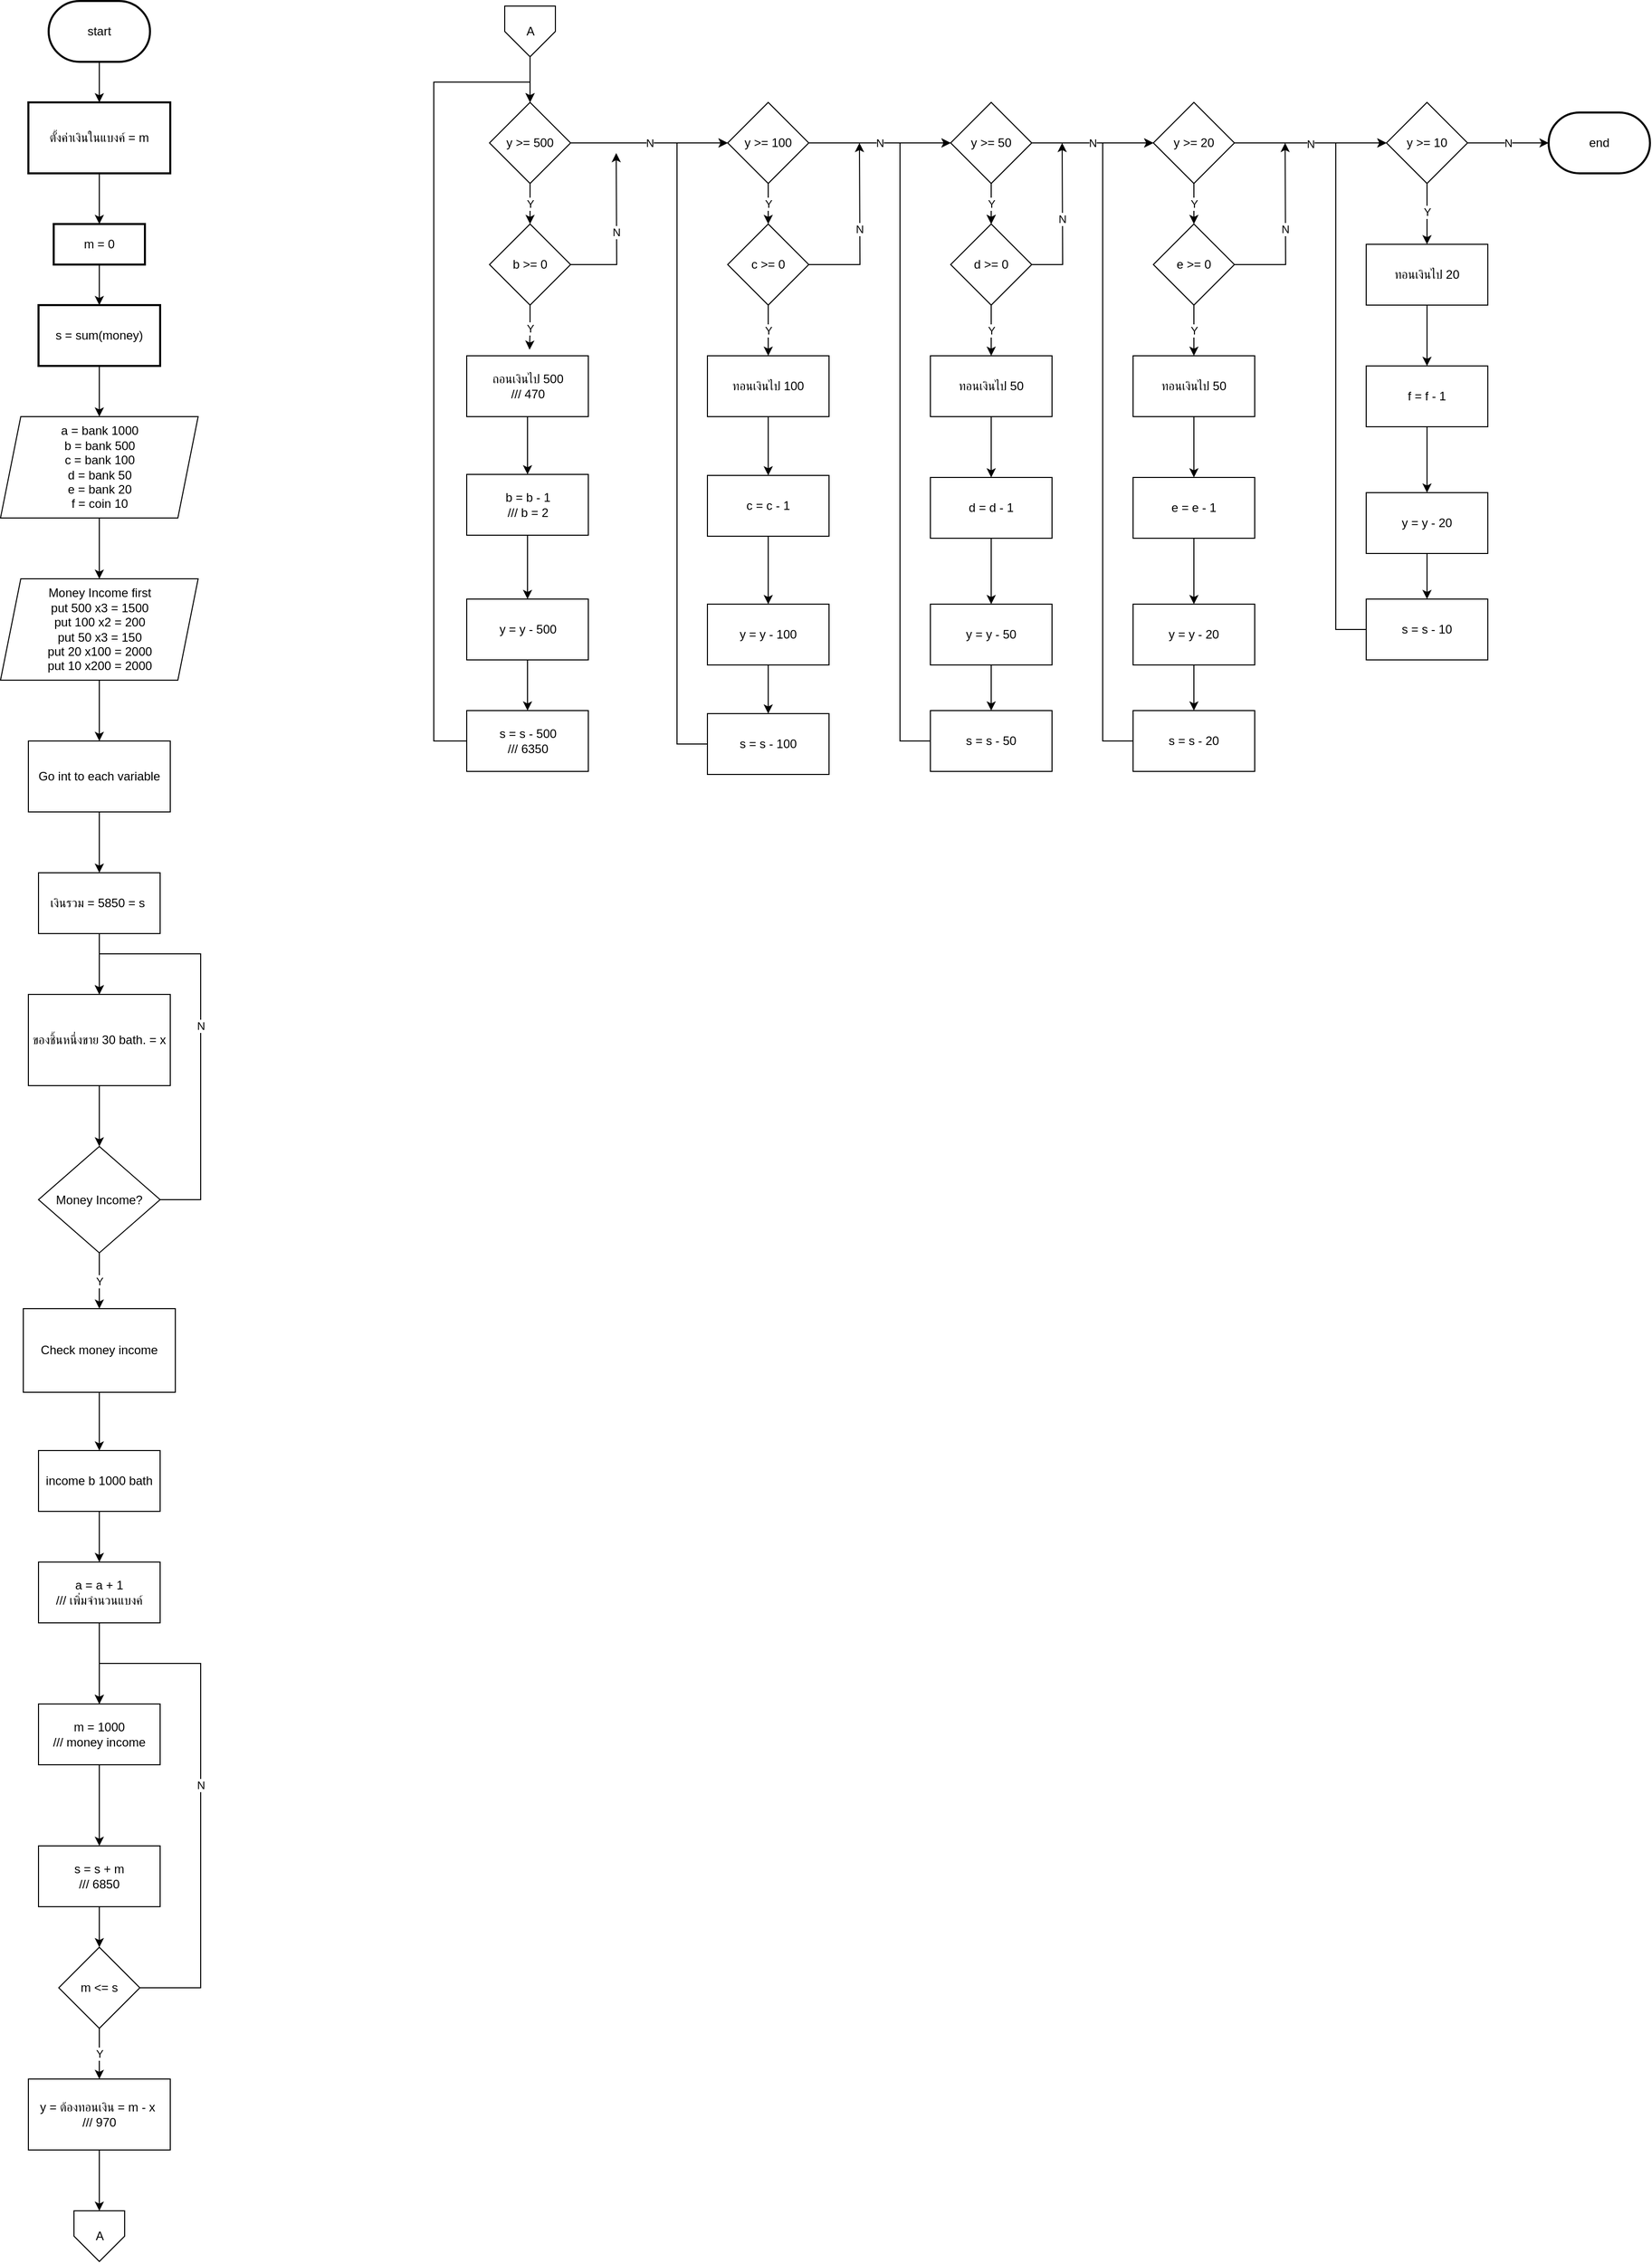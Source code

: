 <mxfile version="24.6.4" type="device">
  <diagram name="Page-1" id="R7sWfN2b3Eqo9bH7P_zw">
    <mxGraphModel dx="1687" dy="746" grid="1" gridSize="10" guides="1" tooltips="1" connect="1" arrows="1" fold="1" page="1" pageScale="1" pageWidth="2200" pageHeight="2800" math="0" shadow="0">
      <root>
        <mxCell id="0" />
        <mxCell id="1" parent="0" />
        <mxCell id="VtPMC0J878JP4hr4jQPx-3" value="" style="edgeStyle=orthogonalEdgeStyle;rounded=0;orthogonalLoop=1;jettySize=auto;html=1;" edge="1" parent="1" source="VtPMC0J878JP4hr4jQPx-1" target="VtPMC0J878JP4hr4jQPx-2">
          <mxGeometry relative="1" as="geometry" />
        </mxCell>
        <mxCell id="VtPMC0J878JP4hr4jQPx-1" value="start" style="strokeWidth=2;html=1;shape=mxgraph.flowchart.terminator;whiteSpace=wrap;" vertex="1" parent="1">
          <mxGeometry x="250" y="40" width="100" height="60" as="geometry" />
        </mxCell>
        <mxCell id="VtPMC0J878JP4hr4jQPx-10" value="" style="edgeStyle=orthogonalEdgeStyle;rounded=0;orthogonalLoop=1;jettySize=auto;html=1;" edge="1" parent="1" source="VtPMC0J878JP4hr4jQPx-2" target="VtPMC0J878JP4hr4jQPx-9">
          <mxGeometry relative="1" as="geometry" />
        </mxCell>
        <mxCell id="VtPMC0J878JP4hr4jQPx-2" value="ตั้งค่าเงินในแบงค์ = m" style="whiteSpace=wrap;html=1;strokeWidth=2;" vertex="1" parent="1">
          <mxGeometry x="230" y="140" width="140" height="70" as="geometry" />
        </mxCell>
        <mxCell id="VtPMC0J878JP4hr4jQPx-13" value="" style="edgeStyle=orthogonalEdgeStyle;rounded=0;orthogonalLoop=1;jettySize=auto;html=1;" edge="1" parent="1" source="VtPMC0J878JP4hr4jQPx-9" target="VtPMC0J878JP4hr4jQPx-12">
          <mxGeometry relative="1" as="geometry" />
        </mxCell>
        <mxCell id="VtPMC0J878JP4hr4jQPx-9" value="m = 0" style="whiteSpace=wrap;html=1;strokeWidth=2;" vertex="1" parent="1">
          <mxGeometry x="255" y="260" width="90" height="40" as="geometry" />
        </mxCell>
        <mxCell id="VtPMC0J878JP4hr4jQPx-17" style="edgeStyle=orthogonalEdgeStyle;rounded=0;orthogonalLoop=1;jettySize=auto;html=1;exitX=0.5;exitY=1;exitDx=0;exitDy=0;entryX=0.5;entryY=0;entryDx=0;entryDy=0;" edge="1" parent="1" source="VtPMC0J878JP4hr4jQPx-12" target="VtPMC0J878JP4hr4jQPx-16">
          <mxGeometry relative="1" as="geometry" />
        </mxCell>
        <mxCell id="VtPMC0J878JP4hr4jQPx-12" value="s = sum(money)" style="whiteSpace=wrap;html=1;strokeWidth=2;" vertex="1" parent="1">
          <mxGeometry x="240" y="340" width="120" height="60" as="geometry" />
        </mxCell>
        <mxCell id="VtPMC0J878JP4hr4jQPx-19" value="" style="edgeStyle=orthogonalEdgeStyle;rounded=0;orthogonalLoop=1;jettySize=auto;html=1;" edge="1" parent="1" source="VtPMC0J878JP4hr4jQPx-16" target="VtPMC0J878JP4hr4jQPx-18">
          <mxGeometry relative="1" as="geometry" />
        </mxCell>
        <mxCell id="VtPMC0J878JP4hr4jQPx-16" value="a = bank 1000&lt;div&gt;b = bank 500&lt;/div&gt;&lt;div&gt;c = bank 100&lt;/div&gt;&lt;div&gt;d = bank 50&lt;/div&gt;&lt;div&gt;e = bank 20&lt;/div&gt;&lt;div&gt;f = coin 10&lt;/div&gt;" style="shape=parallelogram;perimeter=parallelogramPerimeter;whiteSpace=wrap;html=1;fixedSize=1;" vertex="1" parent="1">
          <mxGeometry x="202.5" y="450" width="195" height="100" as="geometry" />
        </mxCell>
        <mxCell id="VtPMC0J878JP4hr4jQPx-21" value="" style="edgeStyle=orthogonalEdgeStyle;rounded=0;orthogonalLoop=1;jettySize=auto;html=1;" edge="1" parent="1" source="VtPMC0J878JP4hr4jQPx-18" target="VtPMC0J878JP4hr4jQPx-20">
          <mxGeometry relative="1" as="geometry" />
        </mxCell>
        <mxCell id="VtPMC0J878JP4hr4jQPx-18" value="Money Income first&lt;div&gt;put 500 x3 = 1500&lt;/div&gt;&lt;div&gt;put 100 x2 = 200&lt;/div&gt;&lt;div&gt;put 50 x3 = 150&lt;/div&gt;&lt;div&gt;put 20 x100 = 2000&lt;/div&gt;&lt;div&gt;put 10 x200 = 2000&lt;/div&gt;" style="shape=parallelogram;perimeter=parallelogramPerimeter;whiteSpace=wrap;html=1;fixedSize=1;" vertex="1" parent="1">
          <mxGeometry x="202.5" y="610" width="195" height="100" as="geometry" />
        </mxCell>
        <mxCell id="VtPMC0J878JP4hr4jQPx-23" value="" style="edgeStyle=orthogonalEdgeStyle;rounded=0;orthogonalLoop=1;jettySize=auto;html=1;" edge="1" parent="1" source="VtPMC0J878JP4hr4jQPx-20" target="VtPMC0J878JP4hr4jQPx-22">
          <mxGeometry relative="1" as="geometry" />
        </mxCell>
        <mxCell id="VtPMC0J878JP4hr4jQPx-20" value="Go int to each variable" style="whiteSpace=wrap;html=1;" vertex="1" parent="1">
          <mxGeometry x="230" y="770" width="140" height="70" as="geometry" />
        </mxCell>
        <mxCell id="VtPMC0J878JP4hr4jQPx-25" value="" style="edgeStyle=orthogonalEdgeStyle;rounded=0;orthogonalLoop=1;jettySize=auto;html=1;" edge="1" parent="1" source="VtPMC0J878JP4hr4jQPx-22" target="VtPMC0J878JP4hr4jQPx-24">
          <mxGeometry relative="1" as="geometry" />
        </mxCell>
        <mxCell id="VtPMC0J878JP4hr4jQPx-22" value="เงินรวม = 5850 = s&amp;nbsp;" style="whiteSpace=wrap;html=1;" vertex="1" parent="1">
          <mxGeometry x="240" y="900" width="120" height="60" as="geometry" />
        </mxCell>
        <mxCell id="VtPMC0J878JP4hr4jQPx-27" value="" style="edgeStyle=orthogonalEdgeStyle;rounded=0;orthogonalLoop=1;jettySize=auto;html=1;" edge="1" parent="1" source="VtPMC0J878JP4hr4jQPx-24" target="VtPMC0J878JP4hr4jQPx-26">
          <mxGeometry relative="1" as="geometry" />
        </mxCell>
        <mxCell id="VtPMC0J878JP4hr4jQPx-24" value="ของชิ้นหนึ่งขาย 30 bath. = x" style="whiteSpace=wrap;html=1;" vertex="1" parent="1">
          <mxGeometry x="230" y="1020" width="140" height="90" as="geometry" />
        </mxCell>
        <mxCell id="VtPMC0J878JP4hr4jQPx-29" value="Y" style="edgeStyle=orthogonalEdgeStyle;rounded=0;orthogonalLoop=1;jettySize=auto;html=1;" edge="1" parent="1" source="VtPMC0J878JP4hr4jQPx-26" target="VtPMC0J878JP4hr4jQPx-28">
          <mxGeometry relative="1" as="geometry" />
        </mxCell>
        <mxCell id="VtPMC0J878JP4hr4jQPx-62" value="N" style="edgeStyle=orthogonalEdgeStyle;rounded=0;orthogonalLoop=1;jettySize=auto;html=1;exitX=1;exitY=0.5;exitDx=0;exitDy=0;entryX=0.5;entryY=0;entryDx=0;entryDy=0;" edge="1" parent="1" source="VtPMC0J878JP4hr4jQPx-26" target="VtPMC0J878JP4hr4jQPx-24">
          <mxGeometry relative="1" as="geometry">
            <Array as="points">
              <mxPoint x="400" y="1223" />
              <mxPoint x="400" y="980" />
              <mxPoint x="300" y="980" />
            </Array>
          </mxGeometry>
        </mxCell>
        <mxCell id="VtPMC0J878JP4hr4jQPx-26" value="Money Income?" style="rhombus;whiteSpace=wrap;html=1;" vertex="1" parent="1">
          <mxGeometry x="240" y="1170" width="120" height="105" as="geometry" />
        </mxCell>
        <mxCell id="VtPMC0J878JP4hr4jQPx-31" value="" style="edgeStyle=orthogonalEdgeStyle;rounded=0;orthogonalLoop=1;jettySize=auto;html=1;" edge="1" parent="1" source="VtPMC0J878JP4hr4jQPx-28" target="VtPMC0J878JP4hr4jQPx-30">
          <mxGeometry relative="1" as="geometry" />
        </mxCell>
        <mxCell id="VtPMC0J878JP4hr4jQPx-28" value="Check money income" style="whiteSpace=wrap;html=1;" vertex="1" parent="1">
          <mxGeometry x="225" y="1330" width="150" height="82.5" as="geometry" />
        </mxCell>
        <mxCell id="VtPMC0J878JP4hr4jQPx-37" value="" style="edgeStyle=orthogonalEdgeStyle;rounded=0;orthogonalLoop=1;jettySize=auto;html=1;" edge="1" parent="1" source="VtPMC0J878JP4hr4jQPx-30" target="VtPMC0J878JP4hr4jQPx-36">
          <mxGeometry relative="1" as="geometry" />
        </mxCell>
        <mxCell id="VtPMC0J878JP4hr4jQPx-30" value="income b 1000 bath" style="whiteSpace=wrap;html=1;" vertex="1" parent="1">
          <mxGeometry x="240" y="1470" width="120" height="60" as="geometry" />
        </mxCell>
        <mxCell id="VtPMC0J878JP4hr4jQPx-39" value="" style="edgeStyle=orthogonalEdgeStyle;rounded=0;orthogonalLoop=1;jettySize=auto;html=1;" edge="1" parent="1" source="VtPMC0J878JP4hr4jQPx-36" target="VtPMC0J878JP4hr4jQPx-38">
          <mxGeometry relative="1" as="geometry" />
        </mxCell>
        <mxCell id="VtPMC0J878JP4hr4jQPx-36" value="a = a + 1&lt;div&gt;/// เพิ่มจำนวนแบงค์&lt;/div&gt;" style="whiteSpace=wrap;html=1;" vertex="1" parent="1">
          <mxGeometry x="240" y="1580" width="120" height="60" as="geometry" />
        </mxCell>
        <mxCell id="VtPMC0J878JP4hr4jQPx-56" value="" style="edgeStyle=orthogonalEdgeStyle;rounded=0;orthogonalLoop=1;jettySize=auto;html=1;" edge="1" parent="1" source="VtPMC0J878JP4hr4jQPx-38" target="VtPMC0J878JP4hr4jQPx-55">
          <mxGeometry relative="1" as="geometry" />
        </mxCell>
        <mxCell id="VtPMC0J878JP4hr4jQPx-38" value="m = 1000&lt;div&gt;/// money income&lt;/div&gt;" style="whiteSpace=wrap;html=1;" vertex="1" parent="1">
          <mxGeometry x="240" y="1720" width="120" height="60" as="geometry" />
        </mxCell>
        <mxCell id="VtPMC0J878JP4hr4jQPx-45" value="Y" style="edgeStyle=orthogonalEdgeStyle;rounded=0;orthogonalLoop=1;jettySize=auto;html=1;" edge="1" parent="1" source="VtPMC0J878JP4hr4jQPx-42" target="VtPMC0J878JP4hr4jQPx-44">
          <mxGeometry relative="1" as="geometry" />
        </mxCell>
        <mxCell id="VtPMC0J878JP4hr4jQPx-63" value="N" style="edgeStyle=orthogonalEdgeStyle;rounded=0;orthogonalLoop=1;jettySize=auto;html=1;exitX=1;exitY=0.5;exitDx=0;exitDy=0;entryX=0.5;entryY=0;entryDx=0;entryDy=0;" edge="1" parent="1" source="VtPMC0J878JP4hr4jQPx-42" target="VtPMC0J878JP4hr4jQPx-38">
          <mxGeometry relative="1" as="geometry">
            <Array as="points">
              <mxPoint x="400" y="2000" />
              <mxPoint x="400" y="1680" />
              <mxPoint x="300" y="1680" />
            </Array>
          </mxGeometry>
        </mxCell>
        <mxCell id="VtPMC0J878JP4hr4jQPx-42" value="m &amp;lt;= s" style="rhombus;whiteSpace=wrap;html=1;" vertex="1" parent="1">
          <mxGeometry x="260" y="1960" width="80" height="80" as="geometry" />
        </mxCell>
        <mxCell id="VtPMC0J878JP4hr4jQPx-79" style="edgeStyle=orthogonalEdgeStyle;rounded=0;orthogonalLoop=1;jettySize=auto;html=1;exitX=0.5;exitY=1;exitDx=0;exitDy=0;" edge="1" parent="1" source="VtPMC0J878JP4hr4jQPx-44" target="VtPMC0J878JP4hr4jQPx-58">
          <mxGeometry relative="1" as="geometry" />
        </mxCell>
        <mxCell id="VtPMC0J878JP4hr4jQPx-44" value="y = ต้องทอนเงิน = m - x&amp;nbsp;&lt;div&gt;/// 970&lt;/div&gt;" style="whiteSpace=wrap;html=1;" vertex="1" parent="1">
          <mxGeometry x="230" y="2090" width="140" height="70" as="geometry" />
        </mxCell>
        <mxCell id="VtPMC0J878JP4hr4jQPx-99" value="Y" style="edgeStyle=orthogonalEdgeStyle;rounded=0;orthogonalLoop=1;jettySize=auto;html=1;exitX=0.5;exitY=1;exitDx=0;exitDy=0;" edge="1" parent="1" source="VtPMC0J878JP4hr4jQPx-46" target="VtPMC0J878JP4hr4jQPx-98">
          <mxGeometry relative="1" as="geometry" />
        </mxCell>
        <mxCell id="VtPMC0J878JP4hr4jQPx-103" value="N" style="edgeStyle=orthogonalEdgeStyle;rounded=0;orthogonalLoop=1;jettySize=auto;html=1;" edge="1" parent="1" source="VtPMC0J878JP4hr4jQPx-46" target="VtPMC0J878JP4hr4jQPx-102">
          <mxGeometry relative="1" as="geometry" />
        </mxCell>
        <mxCell id="VtPMC0J878JP4hr4jQPx-46" value="y &amp;gt;= 500" style="rhombus;whiteSpace=wrap;html=1;" vertex="1" parent="1">
          <mxGeometry x="685" y="140" width="80" height="80" as="geometry" />
        </mxCell>
        <mxCell id="VtPMC0J878JP4hr4jQPx-52" value="" style="edgeStyle=orthogonalEdgeStyle;rounded=0;orthogonalLoop=1;jettySize=auto;html=1;" edge="1" parent="1" source="VtPMC0J878JP4hr4jQPx-49" target="VtPMC0J878JP4hr4jQPx-51">
          <mxGeometry relative="1" as="geometry" />
        </mxCell>
        <mxCell id="VtPMC0J878JP4hr4jQPx-49" value="ถอนเงินไป 500&lt;div&gt;/// 470&lt;/div&gt;" style="whiteSpace=wrap;html=1;" vertex="1" parent="1">
          <mxGeometry x="662.5" y="390" width="120" height="60" as="geometry" />
        </mxCell>
        <mxCell id="VtPMC0J878JP4hr4jQPx-96" value="" style="edgeStyle=orthogonalEdgeStyle;rounded=0;orthogonalLoop=1;jettySize=auto;html=1;entryX=0.5;entryY=0;entryDx=0;entryDy=0;" edge="1" parent="1" source="VtPMC0J878JP4hr4jQPx-51" target="VtPMC0J878JP4hr4jQPx-84">
          <mxGeometry relative="1" as="geometry">
            <mxPoint x="727.5" y="660" as="targetPoint" />
          </mxGeometry>
        </mxCell>
        <mxCell id="VtPMC0J878JP4hr4jQPx-51" value="b = b - 1&lt;div&gt;/// b = 2&lt;/div&gt;" style="whiteSpace=wrap;html=1;" vertex="1" parent="1">
          <mxGeometry x="662.5" y="507" width="120" height="60" as="geometry" />
        </mxCell>
        <mxCell id="VtPMC0J878JP4hr4jQPx-101" style="edgeStyle=orthogonalEdgeStyle;rounded=0;orthogonalLoop=1;jettySize=auto;html=1;exitX=0;exitY=0.5;exitDx=0;exitDy=0;entryX=0.5;entryY=0;entryDx=0;entryDy=0;" edge="1" parent="1" source="VtPMC0J878JP4hr4jQPx-53" target="VtPMC0J878JP4hr4jQPx-46">
          <mxGeometry relative="1" as="geometry">
            <Array as="points">
              <mxPoint x="630" y="770" />
              <mxPoint x="630" y="120" />
              <mxPoint x="725" y="120" />
            </Array>
          </mxGeometry>
        </mxCell>
        <mxCell id="VtPMC0J878JP4hr4jQPx-53" value="s = s - 500&lt;div&gt;/// 6350&lt;/div&gt;" style="whiteSpace=wrap;html=1;" vertex="1" parent="1">
          <mxGeometry x="662.5" y="740" width="120" height="60" as="geometry" />
        </mxCell>
        <mxCell id="VtPMC0J878JP4hr4jQPx-57" style="edgeStyle=orthogonalEdgeStyle;rounded=0;orthogonalLoop=1;jettySize=auto;html=1;exitX=0.5;exitY=1;exitDx=0;exitDy=0;entryX=0.5;entryY=0;entryDx=0;entryDy=0;" edge="1" parent="1" source="VtPMC0J878JP4hr4jQPx-55" target="VtPMC0J878JP4hr4jQPx-42">
          <mxGeometry relative="1" as="geometry" />
        </mxCell>
        <mxCell id="VtPMC0J878JP4hr4jQPx-55" value="s = s + m&lt;div&gt;/// 6850&lt;/div&gt;" style="whiteSpace=wrap;html=1;" vertex="1" parent="1">
          <mxGeometry x="240" y="1860" width="120" height="60" as="geometry" />
        </mxCell>
        <mxCell id="VtPMC0J878JP4hr4jQPx-58" value="A" style="verticalLabelPosition=middle;verticalAlign=middle;html=1;shape=offPageConnector;rounded=0;size=0.5;labelPosition=center;align=center;" vertex="1" parent="1">
          <mxGeometry x="275" y="2220" width="50" height="50" as="geometry" />
        </mxCell>
        <mxCell id="VtPMC0J878JP4hr4jQPx-78" style="edgeStyle=orthogonalEdgeStyle;rounded=0;orthogonalLoop=1;jettySize=auto;html=1;exitX=0.5;exitY=1;exitDx=0;exitDy=0;entryX=0.5;entryY=0;entryDx=0;entryDy=0;" edge="1" parent="1" source="VtPMC0J878JP4hr4jQPx-61" target="VtPMC0J878JP4hr4jQPx-46">
          <mxGeometry relative="1" as="geometry" />
        </mxCell>
        <mxCell id="VtPMC0J878JP4hr4jQPx-61" value="A" style="verticalLabelPosition=middle;verticalAlign=middle;html=1;shape=offPageConnector;rounded=0;size=0.5;labelPosition=center;align=center;" vertex="1" parent="1">
          <mxGeometry x="700" y="45" width="50" height="50" as="geometry" />
        </mxCell>
        <mxCell id="VtPMC0J878JP4hr4jQPx-87" style="edgeStyle=orthogonalEdgeStyle;rounded=0;orthogonalLoop=1;jettySize=auto;html=1;exitX=0.5;exitY=1;exitDx=0;exitDy=0;entryX=0.5;entryY=0;entryDx=0;entryDy=0;" edge="1" parent="1" source="VtPMC0J878JP4hr4jQPx-84" target="VtPMC0J878JP4hr4jQPx-53">
          <mxGeometry relative="1" as="geometry" />
        </mxCell>
        <mxCell id="VtPMC0J878JP4hr4jQPx-84" value="y = y - 500" style="whiteSpace=wrap;html=1;" vertex="1" parent="1">
          <mxGeometry x="662.5" y="630" width="120" height="60" as="geometry" />
        </mxCell>
        <mxCell id="VtPMC0J878JP4hr4jQPx-163" value="N" style="edgeStyle=orthogonalEdgeStyle;rounded=0;orthogonalLoop=1;jettySize=auto;html=1;exitX=1;exitY=0.5;exitDx=0;exitDy=0;" edge="1" parent="1" source="VtPMC0J878JP4hr4jQPx-98">
          <mxGeometry relative="1" as="geometry">
            <mxPoint x="810" y="190" as="targetPoint" />
          </mxGeometry>
        </mxCell>
        <mxCell id="VtPMC0J878JP4hr4jQPx-98" value="b &amp;gt;= 0" style="rhombus;whiteSpace=wrap;html=1;" vertex="1" parent="1">
          <mxGeometry x="685" y="260" width="80" height="80" as="geometry" />
        </mxCell>
        <mxCell id="VtPMC0J878JP4hr4jQPx-100" value="Y" style="edgeStyle=orthogonalEdgeStyle;rounded=0;orthogonalLoop=1;jettySize=auto;html=1;exitX=0.5;exitY=1;exitDx=0;exitDy=0;entryX=0.517;entryY=-0.1;entryDx=0;entryDy=0;entryPerimeter=0;" edge="1" parent="1" source="VtPMC0J878JP4hr4jQPx-98" target="VtPMC0J878JP4hr4jQPx-49">
          <mxGeometry relative="1" as="geometry" />
        </mxCell>
        <mxCell id="VtPMC0J878JP4hr4jQPx-105" value="Y" style="edgeStyle=orthogonalEdgeStyle;rounded=0;orthogonalLoop=1;jettySize=auto;html=1;" edge="1" parent="1" source="VtPMC0J878JP4hr4jQPx-102" target="VtPMC0J878JP4hr4jQPx-104">
          <mxGeometry relative="1" as="geometry" />
        </mxCell>
        <mxCell id="VtPMC0J878JP4hr4jQPx-118" value="N" style="edgeStyle=orthogonalEdgeStyle;rounded=0;orthogonalLoop=1;jettySize=auto;html=1;" edge="1" parent="1" source="VtPMC0J878JP4hr4jQPx-102" target="VtPMC0J878JP4hr4jQPx-117">
          <mxGeometry relative="1" as="geometry" />
        </mxCell>
        <mxCell id="VtPMC0J878JP4hr4jQPx-102" value="y &amp;gt;= 100" style="rhombus;whiteSpace=wrap;html=1;" vertex="1" parent="1">
          <mxGeometry x="920" y="140" width="80" height="80" as="geometry" />
        </mxCell>
        <mxCell id="VtPMC0J878JP4hr4jQPx-109" value="Y" style="edgeStyle=orthogonalEdgeStyle;rounded=0;orthogonalLoop=1;jettySize=auto;html=1;" edge="1" parent="1" source="VtPMC0J878JP4hr4jQPx-104" target="VtPMC0J878JP4hr4jQPx-108">
          <mxGeometry relative="1" as="geometry" />
        </mxCell>
        <mxCell id="VtPMC0J878JP4hr4jQPx-164" value="N" style="edgeStyle=orthogonalEdgeStyle;rounded=0;orthogonalLoop=1;jettySize=auto;html=1;exitX=1;exitY=0.5;exitDx=0;exitDy=0;" edge="1" parent="1" source="VtPMC0J878JP4hr4jQPx-104">
          <mxGeometry relative="1" as="geometry">
            <mxPoint x="1050" y="180" as="targetPoint" />
          </mxGeometry>
        </mxCell>
        <mxCell id="VtPMC0J878JP4hr4jQPx-104" value="c &amp;gt;= 0" style="rhombus;whiteSpace=wrap;html=1;" vertex="1" parent="1">
          <mxGeometry x="920" y="260" width="80" height="80" as="geometry" />
        </mxCell>
        <mxCell id="VtPMC0J878JP4hr4jQPx-111" value="" style="edgeStyle=orthogonalEdgeStyle;rounded=0;orthogonalLoop=1;jettySize=auto;html=1;" edge="1" parent="1" source="VtPMC0J878JP4hr4jQPx-108" target="VtPMC0J878JP4hr4jQPx-110">
          <mxGeometry relative="1" as="geometry" />
        </mxCell>
        <mxCell id="VtPMC0J878JP4hr4jQPx-108" value="ทอนเงินไป 100" style="whiteSpace=wrap;html=1;" vertex="1" parent="1">
          <mxGeometry x="900" y="390" width="120" height="60" as="geometry" />
        </mxCell>
        <mxCell id="VtPMC0J878JP4hr4jQPx-113" value="" style="edgeStyle=orthogonalEdgeStyle;rounded=0;orthogonalLoop=1;jettySize=auto;html=1;" edge="1" parent="1" source="VtPMC0J878JP4hr4jQPx-110" target="VtPMC0J878JP4hr4jQPx-112">
          <mxGeometry relative="1" as="geometry" />
        </mxCell>
        <mxCell id="VtPMC0J878JP4hr4jQPx-110" value="c = c - 1" style="whiteSpace=wrap;html=1;" vertex="1" parent="1">
          <mxGeometry x="900" y="508" width="120" height="60" as="geometry" />
        </mxCell>
        <mxCell id="VtPMC0J878JP4hr4jQPx-115" value="" style="edgeStyle=orthogonalEdgeStyle;rounded=0;orthogonalLoop=1;jettySize=auto;html=1;" edge="1" parent="1" source="VtPMC0J878JP4hr4jQPx-112" target="VtPMC0J878JP4hr4jQPx-114">
          <mxGeometry relative="1" as="geometry" />
        </mxCell>
        <mxCell id="VtPMC0J878JP4hr4jQPx-112" value="y = y - 100" style="whiteSpace=wrap;html=1;" vertex="1" parent="1">
          <mxGeometry x="900" y="635" width="120" height="60" as="geometry" />
        </mxCell>
        <mxCell id="VtPMC0J878JP4hr4jQPx-116" style="edgeStyle=orthogonalEdgeStyle;rounded=0;orthogonalLoop=1;jettySize=auto;html=1;exitX=0;exitY=0.5;exitDx=0;exitDy=0;entryX=0;entryY=0.5;entryDx=0;entryDy=0;" edge="1" parent="1" source="VtPMC0J878JP4hr4jQPx-114" target="VtPMC0J878JP4hr4jQPx-102">
          <mxGeometry relative="1" as="geometry">
            <Array as="points">
              <mxPoint x="870" y="773" />
              <mxPoint x="870" y="180" />
            </Array>
          </mxGeometry>
        </mxCell>
        <mxCell id="VtPMC0J878JP4hr4jQPx-114" value="s = s - 100" style="whiteSpace=wrap;html=1;" vertex="1" parent="1">
          <mxGeometry x="900" y="743" width="120" height="60" as="geometry" />
        </mxCell>
        <mxCell id="VtPMC0J878JP4hr4jQPx-121" value="" style="edgeStyle=orthogonalEdgeStyle;rounded=0;orthogonalLoop=1;jettySize=auto;html=1;" edge="1" parent="1" source="VtPMC0J878JP4hr4jQPx-117" target="VtPMC0J878JP4hr4jQPx-120">
          <mxGeometry relative="1" as="geometry" />
        </mxCell>
        <mxCell id="VtPMC0J878JP4hr4jQPx-144" value="N" style="edgeStyle=orthogonalEdgeStyle;rounded=0;orthogonalLoop=1;jettySize=auto;html=1;exitX=1;exitY=0.5;exitDx=0;exitDy=0;" edge="1" parent="1" source="VtPMC0J878JP4hr4jQPx-117" target="VtPMC0J878JP4hr4jQPx-133">
          <mxGeometry relative="1" as="geometry" />
        </mxCell>
        <mxCell id="VtPMC0J878JP4hr4jQPx-145" value="Y" style="edgeStyle=orthogonalEdgeStyle;rounded=0;orthogonalLoop=1;jettySize=auto;html=1;" edge="1" parent="1" source="VtPMC0J878JP4hr4jQPx-117" target="VtPMC0J878JP4hr4jQPx-120">
          <mxGeometry relative="1" as="geometry" />
        </mxCell>
        <mxCell id="VtPMC0J878JP4hr4jQPx-117" value="y &amp;gt;= 50" style="rhombus;whiteSpace=wrap;html=1;" vertex="1" parent="1">
          <mxGeometry x="1140" y="140" width="80" height="80" as="geometry" />
        </mxCell>
        <mxCell id="VtPMC0J878JP4hr4jQPx-124" value="Y" style="edgeStyle=orthogonalEdgeStyle;rounded=0;orthogonalLoop=1;jettySize=auto;html=1;" edge="1" parent="1" source="VtPMC0J878JP4hr4jQPx-120" target="VtPMC0J878JP4hr4jQPx-123">
          <mxGeometry relative="1" as="geometry" />
        </mxCell>
        <mxCell id="VtPMC0J878JP4hr4jQPx-165" value="N" style="edgeStyle=orthogonalEdgeStyle;rounded=0;orthogonalLoop=1;jettySize=auto;html=1;exitX=1;exitY=0.5;exitDx=0;exitDy=0;" edge="1" parent="1" source="VtPMC0J878JP4hr4jQPx-120">
          <mxGeometry relative="1" as="geometry">
            <mxPoint x="1250" y="180" as="targetPoint" />
          </mxGeometry>
        </mxCell>
        <mxCell id="VtPMC0J878JP4hr4jQPx-120" value="d &amp;gt;= 0" style="rhombus;whiteSpace=wrap;html=1;" vertex="1" parent="1">
          <mxGeometry x="1140" y="260" width="80" height="80" as="geometry" />
        </mxCell>
        <mxCell id="VtPMC0J878JP4hr4jQPx-126" value="" style="edgeStyle=orthogonalEdgeStyle;rounded=0;orthogonalLoop=1;jettySize=auto;html=1;" edge="1" parent="1" source="VtPMC0J878JP4hr4jQPx-123" target="VtPMC0J878JP4hr4jQPx-125">
          <mxGeometry relative="1" as="geometry" />
        </mxCell>
        <mxCell id="VtPMC0J878JP4hr4jQPx-123" value="ทอนเงินไป 50" style="whiteSpace=wrap;html=1;" vertex="1" parent="1">
          <mxGeometry x="1120" y="390" width="120" height="60" as="geometry" />
        </mxCell>
        <mxCell id="VtPMC0J878JP4hr4jQPx-128" value="" style="edgeStyle=orthogonalEdgeStyle;rounded=0;orthogonalLoop=1;jettySize=auto;html=1;" edge="1" parent="1" source="VtPMC0J878JP4hr4jQPx-125" target="VtPMC0J878JP4hr4jQPx-127">
          <mxGeometry relative="1" as="geometry" />
        </mxCell>
        <mxCell id="VtPMC0J878JP4hr4jQPx-125" value="d = d - 1" style="whiteSpace=wrap;html=1;" vertex="1" parent="1">
          <mxGeometry x="1120" y="510" width="120" height="60" as="geometry" />
        </mxCell>
        <mxCell id="VtPMC0J878JP4hr4jQPx-130" value="" style="edgeStyle=orthogonalEdgeStyle;rounded=0;orthogonalLoop=1;jettySize=auto;html=1;" edge="1" parent="1" source="VtPMC0J878JP4hr4jQPx-127" target="VtPMC0J878JP4hr4jQPx-129">
          <mxGeometry relative="1" as="geometry" />
        </mxCell>
        <mxCell id="VtPMC0J878JP4hr4jQPx-127" value="y = y - 50" style="whiteSpace=wrap;html=1;" vertex="1" parent="1">
          <mxGeometry x="1120" y="635" width="120" height="60" as="geometry" />
        </mxCell>
        <mxCell id="VtPMC0J878JP4hr4jQPx-131" style="edgeStyle=orthogonalEdgeStyle;rounded=0;orthogonalLoop=1;jettySize=auto;html=1;exitX=0;exitY=0.5;exitDx=0;exitDy=0;entryX=0;entryY=0.5;entryDx=0;entryDy=0;" edge="1" parent="1" source="VtPMC0J878JP4hr4jQPx-129" target="VtPMC0J878JP4hr4jQPx-117">
          <mxGeometry relative="1" as="geometry">
            <Array as="points">
              <mxPoint x="1090" y="770" />
              <mxPoint x="1090" y="180" />
            </Array>
          </mxGeometry>
        </mxCell>
        <mxCell id="VtPMC0J878JP4hr4jQPx-129" value="s = s - 50" style="whiteSpace=wrap;html=1;" vertex="1" parent="1">
          <mxGeometry x="1120" y="740" width="120" height="60" as="geometry" />
        </mxCell>
        <mxCell id="VtPMC0J878JP4hr4jQPx-132" value="Y" style="edgeStyle=orthogonalEdgeStyle;rounded=0;orthogonalLoop=1;jettySize=auto;html=1;" edge="1" parent="1" source="VtPMC0J878JP4hr4jQPx-133" target="VtPMC0J878JP4hr4jQPx-135">
          <mxGeometry relative="1" as="geometry" />
        </mxCell>
        <mxCell id="VtPMC0J878JP4hr4jQPx-158" value="N" style="edgeStyle=orthogonalEdgeStyle;rounded=0;orthogonalLoop=1;jettySize=auto;html=1;exitX=1;exitY=0.5;exitDx=0;exitDy=0;" edge="1" parent="1" source="VtPMC0J878JP4hr4jQPx-133">
          <mxGeometry relative="1" as="geometry">
            <mxPoint x="1570" y="180" as="targetPoint" />
          </mxGeometry>
        </mxCell>
        <mxCell id="VtPMC0J878JP4hr4jQPx-133" value="y &amp;gt;= 20" style="rhombus;whiteSpace=wrap;html=1;" vertex="1" parent="1">
          <mxGeometry x="1340" y="140" width="80" height="80" as="geometry" />
        </mxCell>
        <mxCell id="VtPMC0J878JP4hr4jQPx-134" value="Y" style="edgeStyle=orthogonalEdgeStyle;rounded=0;orthogonalLoop=1;jettySize=auto;html=1;" edge="1" parent="1" source="VtPMC0J878JP4hr4jQPx-135" target="VtPMC0J878JP4hr4jQPx-137">
          <mxGeometry relative="1" as="geometry" />
        </mxCell>
        <mxCell id="VtPMC0J878JP4hr4jQPx-166" value="N" style="edgeStyle=orthogonalEdgeStyle;rounded=0;orthogonalLoop=1;jettySize=auto;html=1;exitX=1;exitY=0.5;exitDx=0;exitDy=0;" edge="1" parent="1" source="VtPMC0J878JP4hr4jQPx-135">
          <mxGeometry relative="1" as="geometry">
            <mxPoint x="1470" y="180" as="targetPoint" />
          </mxGeometry>
        </mxCell>
        <mxCell id="VtPMC0J878JP4hr4jQPx-135" value="e &amp;gt;= 0" style="rhombus;whiteSpace=wrap;html=1;" vertex="1" parent="1">
          <mxGeometry x="1340" y="260" width="80" height="80" as="geometry" />
        </mxCell>
        <mxCell id="VtPMC0J878JP4hr4jQPx-136" value="" style="edgeStyle=orthogonalEdgeStyle;rounded=0;orthogonalLoop=1;jettySize=auto;html=1;" edge="1" parent="1" source="VtPMC0J878JP4hr4jQPx-137" target="VtPMC0J878JP4hr4jQPx-139">
          <mxGeometry relative="1" as="geometry" />
        </mxCell>
        <mxCell id="VtPMC0J878JP4hr4jQPx-137" value="ทอนเงินไป 50" style="whiteSpace=wrap;html=1;" vertex="1" parent="1">
          <mxGeometry x="1320" y="390" width="120" height="60" as="geometry" />
        </mxCell>
        <mxCell id="VtPMC0J878JP4hr4jQPx-138" value="" style="edgeStyle=orthogonalEdgeStyle;rounded=0;orthogonalLoop=1;jettySize=auto;html=1;" edge="1" parent="1" source="VtPMC0J878JP4hr4jQPx-139" target="VtPMC0J878JP4hr4jQPx-141">
          <mxGeometry relative="1" as="geometry" />
        </mxCell>
        <mxCell id="VtPMC0J878JP4hr4jQPx-139" value="e = e - 1" style="whiteSpace=wrap;html=1;" vertex="1" parent="1">
          <mxGeometry x="1320" y="510" width="120" height="60" as="geometry" />
        </mxCell>
        <mxCell id="VtPMC0J878JP4hr4jQPx-140" value="" style="edgeStyle=orthogonalEdgeStyle;rounded=0;orthogonalLoop=1;jettySize=auto;html=1;" edge="1" parent="1" source="VtPMC0J878JP4hr4jQPx-141" target="VtPMC0J878JP4hr4jQPx-143">
          <mxGeometry relative="1" as="geometry" />
        </mxCell>
        <mxCell id="VtPMC0J878JP4hr4jQPx-141" value="y = y - 20" style="whiteSpace=wrap;html=1;" vertex="1" parent="1">
          <mxGeometry x="1320" y="635" width="120" height="60" as="geometry" />
        </mxCell>
        <mxCell id="VtPMC0J878JP4hr4jQPx-142" style="edgeStyle=orthogonalEdgeStyle;rounded=0;orthogonalLoop=1;jettySize=auto;html=1;exitX=0;exitY=0.5;exitDx=0;exitDy=0;entryX=0;entryY=0.5;entryDx=0;entryDy=0;" edge="1" parent="1" source="VtPMC0J878JP4hr4jQPx-143" target="VtPMC0J878JP4hr4jQPx-133">
          <mxGeometry relative="1" as="geometry">
            <Array as="points">
              <mxPoint x="1290" y="770" />
              <mxPoint x="1290" y="180" />
            </Array>
          </mxGeometry>
        </mxCell>
        <mxCell id="VtPMC0J878JP4hr4jQPx-143" value="s = s - 20" style="whiteSpace=wrap;html=1;" vertex="1" parent="1">
          <mxGeometry x="1320" y="740" width="120" height="60" as="geometry" />
        </mxCell>
        <mxCell id="VtPMC0J878JP4hr4jQPx-146" value="Y" style="edgeStyle=orthogonalEdgeStyle;rounded=0;orthogonalLoop=1;jettySize=auto;html=1;entryX=0.5;entryY=0;entryDx=0;entryDy=0;" edge="1" parent="1" source="VtPMC0J878JP4hr4jQPx-147" target="VtPMC0J878JP4hr4jQPx-151">
          <mxGeometry x="-0.059" relative="1" as="geometry">
            <mxPoint x="1610" y="260" as="targetPoint" />
            <mxPoint as="offset" />
          </mxGeometry>
        </mxCell>
        <mxCell id="VtPMC0J878JP4hr4jQPx-147" value="y &amp;gt;= 10" style="rhombus;whiteSpace=wrap;html=1;" vertex="1" parent="1">
          <mxGeometry x="1570" y="140" width="80" height="80" as="geometry" />
        </mxCell>
        <mxCell id="VtPMC0J878JP4hr4jQPx-150" value="" style="edgeStyle=orthogonalEdgeStyle;rounded=0;orthogonalLoop=1;jettySize=auto;html=1;" edge="1" parent="1" source="VtPMC0J878JP4hr4jQPx-151" target="VtPMC0J878JP4hr4jQPx-153">
          <mxGeometry relative="1" as="geometry" />
        </mxCell>
        <mxCell id="VtPMC0J878JP4hr4jQPx-151" value="ทอนเงินไป 20" style="whiteSpace=wrap;html=1;" vertex="1" parent="1">
          <mxGeometry x="1550" y="280" width="120" height="60" as="geometry" />
        </mxCell>
        <mxCell id="VtPMC0J878JP4hr4jQPx-152" value="" style="edgeStyle=orthogonalEdgeStyle;rounded=0;orthogonalLoop=1;jettySize=auto;html=1;" edge="1" parent="1" source="VtPMC0J878JP4hr4jQPx-153" target="VtPMC0J878JP4hr4jQPx-155">
          <mxGeometry relative="1" as="geometry" />
        </mxCell>
        <mxCell id="VtPMC0J878JP4hr4jQPx-153" value="f = f - 1" style="whiteSpace=wrap;html=1;" vertex="1" parent="1">
          <mxGeometry x="1550" y="400" width="120" height="60" as="geometry" />
        </mxCell>
        <mxCell id="VtPMC0J878JP4hr4jQPx-154" value="" style="edgeStyle=orthogonalEdgeStyle;rounded=0;orthogonalLoop=1;jettySize=auto;html=1;" edge="1" parent="1" source="VtPMC0J878JP4hr4jQPx-155" target="VtPMC0J878JP4hr4jQPx-157">
          <mxGeometry relative="1" as="geometry" />
        </mxCell>
        <mxCell id="VtPMC0J878JP4hr4jQPx-155" value="y = y - 20" style="whiteSpace=wrap;html=1;" vertex="1" parent="1">
          <mxGeometry x="1550" y="525" width="120" height="60" as="geometry" />
        </mxCell>
        <mxCell id="VtPMC0J878JP4hr4jQPx-156" style="edgeStyle=orthogonalEdgeStyle;rounded=0;orthogonalLoop=1;jettySize=auto;html=1;exitX=0;exitY=0.5;exitDx=0;exitDy=0;entryX=0;entryY=0.5;entryDx=0;entryDy=0;" edge="1" parent="1" source="VtPMC0J878JP4hr4jQPx-157" target="VtPMC0J878JP4hr4jQPx-147">
          <mxGeometry relative="1" as="geometry">
            <Array as="points">
              <mxPoint x="1520" y="660" />
              <mxPoint x="1520" y="180" />
            </Array>
          </mxGeometry>
        </mxCell>
        <mxCell id="VtPMC0J878JP4hr4jQPx-157" value="s = s - 10" style="whiteSpace=wrap;html=1;" vertex="1" parent="1">
          <mxGeometry x="1550" y="630" width="120" height="60" as="geometry" />
        </mxCell>
        <mxCell id="VtPMC0J878JP4hr4jQPx-159" value="end" style="strokeWidth=2;html=1;shape=mxgraph.flowchart.terminator;whiteSpace=wrap;" vertex="1" parent="1">
          <mxGeometry x="1730" y="150" width="100" height="60" as="geometry" />
        </mxCell>
        <mxCell id="VtPMC0J878JP4hr4jQPx-160" value="N" style="edgeStyle=orthogonalEdgeStyle;rounded=0;orthogonalLoop=1;jettySize=auto;html=1;exitX=1;exitY=0.5;exitDx=0;exitDy=0;entryX=0;entryY=0.5;entryDx=0;entryDy=0;entryPerimeter=0;" edge="1" parent="1" source="VtPMC0J878JP4hr4jQPx-147" target="VtPMC0J878JP4hr4jQPx-159">
          <mxGeometry relative="1" as="geometry" />
        </mxCell>
      </root>
    </mxGraphModel>
  </diagram>
</mxfile>
